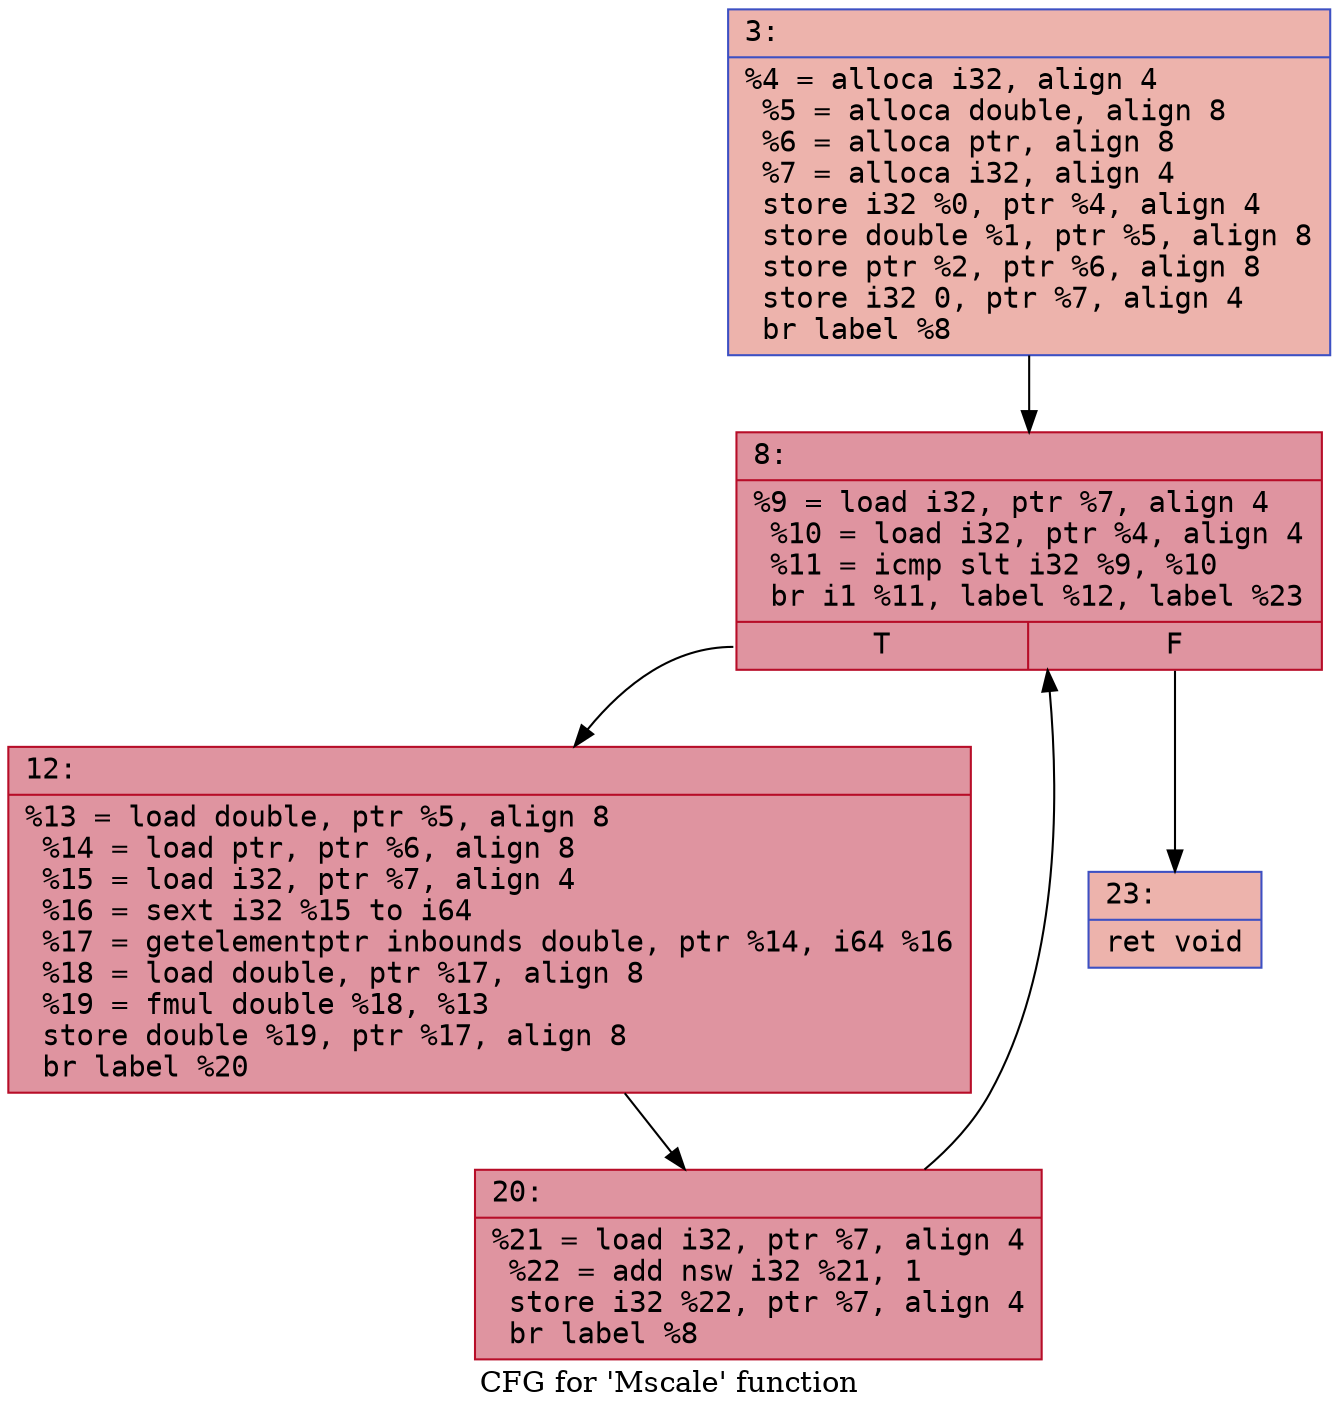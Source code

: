 digraph "CFG for 'Mscale' function" {
	label="CFG for 'Mscale' function";

	Node0x600002b59f90 [shape=record,color="#3d50c3ff", style=filled, fillcolor="#d6524470" fontname="Courier",label="{3:\l|  %4 = alloca i32, align 4\l  %5 = alloca double, align 8\l  %6 = alloca ptr, align 8\l  %7 = alloca i32, align 4\l  store i32 %0, ptr %4, align 4\l  store double %1, ptr %5, align 8\l  store ptr %2, ptr %6, align 8\l  store i32 0, ptr %7, align 4\l  br label %8\l}"];
	Node0x600002b59f90 -> Node0x600002b59fe0[tooltip="3 -> 8\nProbability 100.00%" ];
	Node0x600002b59fe0 [shape=record,color="#b70d28ff", style=filled, fillcolor="#b70d2870" fontname="Courier",label="{8:\l|  %9 = load i32, ptr %7, align 4\l  %10 = load i32, ptr %4, align 4\l  %11 = icmp slt i32 %9, %10\l  br i1 %11, label %12, label %23\l|{<s0>T|<s1>F}}"];
	Node0x600002b59fe0:s0 -> Node0x600002b5a030[tooltip="8 -> 12\nProbability 96.88%" ];
	Node0x600002b59fe0:s1 -> Node0x600002b5a0d0[tooltip="8 -> 23\nProbability 3.12%" ];
	Node0x600002b5a030 [shape=record,color="#b70d28ff", style=filled, fillcolor="#b70d2870" fontname="Courier",label="{12:\l|  %13 = load double, ptr %5, align 8\l  %14 = load ptr, ptr %6, align 8\l  %15 = load i32, ptr %7, align 4\l  %16 = sext i32 %15 to i64\l  %17 = getelementptr inbounds double, ptr %14, i64 %16\l  %18 = load double, ptr %17, align 8\l  %19 = fmul double %18, %13\l  store double %19, ptr %17, align 8\l  br label %20\l}"];
	Node0x600002b5a030 -> Node0x600002b5a080[tooltip="12 -> 20\nProbability 100.00%" ];
	Node0x600002b5a080 [shape=record,color="#b70d28ff", style=filled, fillcolor="#b70d2870" fontname="Courier",label="{20:\l|  %21 = load i32, ptr %7, align 4\l  %22 = add nsw i32 %21, 1\l  store i32 %22, ptr %7, align 4\l  br label %8\l}"];
	Node0x600002b5a080 -> Node0x600002b59fe0[tooltip="20 -> 8\nProbability 100.00%" ];
	Node0x600002b5a0d0 [shape=record,color="#3d50c3ff", style=filled, fillcolor="#d6524470" fontname="Courier",label="{23:\l|  ret void\l}"];
}
